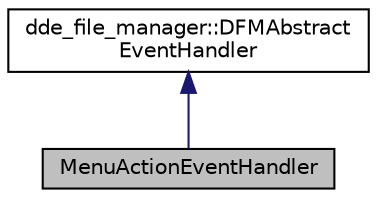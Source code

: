 digraph "MenuActionEventHandler"
{
  edge [fontname="Helvetica",fontsize="10",labelfontname="Helvetica",labelfontsize="10"];
  node [fontname="Helvetica",fontsize="10",shape=record];
  Node2 [label="MenuActionEventHandler",height=0.2,width=0.4,color="black", fillcolor="grey75", style="filled", fontcolor="black"];
  Node3 -> Node2 [dir="back",color="midnightblue",fontsize="10",style="solid",fontname="Helvetica"];
  Node3 [label="dde_file_manager::DFMAbstract\lEventHandler",height=0.2,width=0.4,color="black", fillcolor="white", style="filled",URL="$classdde__file__manager_1_1_d_f_m_abstract_event_handler.html"];
}
